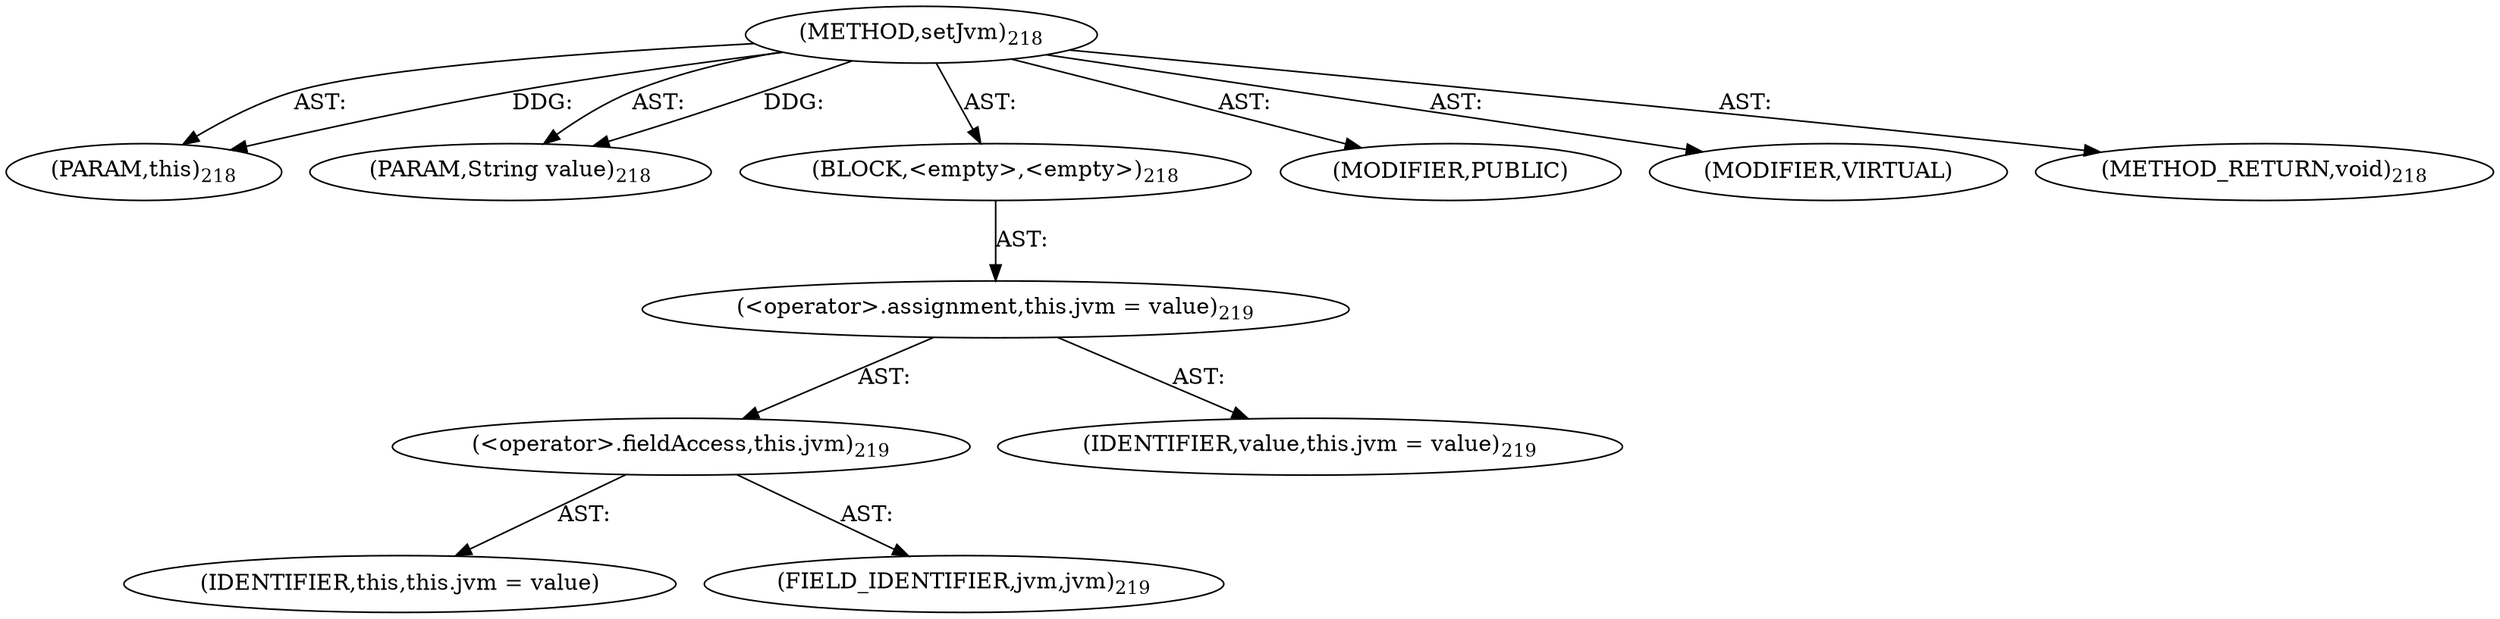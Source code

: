 digraph "setJvm" {  
"111669149705" [label = <(METHOD,setJvm)<SUB>218</SUB>> ]
"115964117016" [label = <(PARAM,this)<SUB>218</SUB>> ]
"115964117017" [label = <(PARAM,String value)<SUB>218</SUB>> ]
"25769803785" [label = <(BLOCK,&lt;empty&gt;,&lt;empty&gt;)<SUB>218</SUB>> ]
"30064771086" [label = <(&lt;operator&gt;.assignment,this.jvm = value)<SUB>219</SUB>> ]
"30064771087" [label = <(&lt;operator&gt;.fieldAccess,this.jvm)<SUB>219</SUB>> ]
"68719476812" [label = <(IDENTIFIER,this,this.jvm = value)> ]
"55834574857" [label = <(FIELD_IDENTIFIER,jvm,jvm)<SUB>219</SUB>> ]
"68719476813" [label = <(IDENTIFIER,value,this.jvm = value)<SUB>219</SUB>> ]
"133143986211" [label = <(MODIFIER,PUBLIC)> ]
"133143986212" [label = <(MODIFIER,VIRTUAL)> ]
"128849018889" [label = <(METHOD_RETURN,void)<SUB>218</SUB>> ]
  "111669149705" -> "115964117016"  [ label = "AST: "] 
  "111669149705" -> "115964117017"  [ label = "AST: "] 
  "111669149705" -> "25769803785"  [ label = "AST: "] 
  "111669149705" -> "133143986211"  [ label = "AST: "] 
  "111669149705" -> "133143986212"  [ label = "AST: "] 
  "111669149705" -> "128849018889"  [ label = "AST: "] 
  "25769803785" -> "30064771086"  [ label = "AST: "] 
  "30064771086" -> "30064771087"  [ label = "AST: "] 
  "30064771086" -> "68719476813"  [ label = "AST: "] 
  "30064771087" -> "68719476812"  [ label = "AST: "] 
  "30064771087" -> "55834574857"  [ label = "AST: "] 
  "111669149705" -> "115964117016"  [ label = "DDG: "] 
  "111669149705" -> "115964117017"  [ label = "DDG: "] 
}
